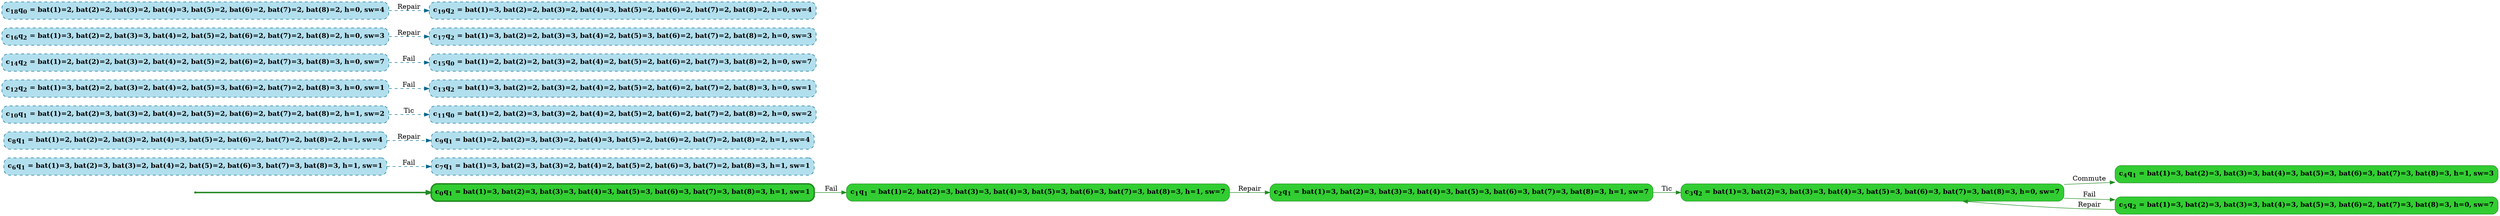 digraph g {

	rankdir="LR"

	__invisible__[shape="point", color="forestgreen"]
	c0q1[label=<<b>c<sub>0</sub>q<sub>1</sub> = bat(1)=3, bat(2)=3, bat(3)=3, bat(4)=3, bat(5)=3, bat(6)=3, bat(7)=3, bat(8)=3, h=1, sw=1</b>>, shape="box", style="rounded, filled", fillcolor="limegreen", color="forestgreen", penwidth=3] // Initial
	c1q1[label=<<b>c<sub>1</sub>q<sub>1</sub> = bat(1)=2, bat(2)=3, bat(3)=3, bat(4)=3, bat(5)=3, bat(6)=3, bat(7)=3, bat(8)=3, h=1, sw=7</b>>, shape="box", style="rounded, filled", fillcolor="limegreen", color="forestgreen"]
	c2q1[label=<<b>c<sub>2</sub>q<sub>1</sub> = bat(1)=3, bat(2)=3, bat(3)=3, bat(4)=3, bat(5)=3, bat(6)=3, bat(7)=3, bat(8)=3, h=1, sw=7</b>>, shape="box", style="rounded, filled", fillcolor="limegreen", color="forestgreen"]
	c3q2[label=<<b>c<sub>3</sub>q<sub>2</sub> = bat(1)=3, bat(2)=3, bat(3)=3, bat(4)=3, bat(5)=3, bat(6)=3, bat(7)=3, bat(8)=3, h=0, sw=7</b>>, shape="box", style="rounded, filled", fillcolor="limegreen", color="forestgreen"]
	c4q1[label=<<b>c<sub>4</sub>q<sub>1</sub> = bat(1)=3, bat(2)=3, bat(3)=3, bat(4)=3, bat(5)=3, bat(6)=3, bat(7)=3, bat(8)=3, h=1, sw=3</b>>, shape="box", style="rounded, filled", fillcolor="limegreen", color="forestgreen"]
	c5q2[label=<<b>c<sub>5</sub>q<sub>2</sub> = bat(1)=3, bat(2)=3, bat(3)=3, bat(4)=3, bat(5)=3, bat(6)=2, bat(7)=3, bat(8)=3, h=0, sw=7</b>>, shape="box", style="rounded, filled", fillcolor="limegreen", color="forestgreen"]
	c6q1[label=<<b>c<sub>6</sub>q<sub>1</sub> = bat(1)=3, bat(2)=3, bat(3)=2, bat(4)=2, bat(5)=2, bat(6)=3, bat(7)=3, bat(8)=3, h=1, sw=1</b>>, shape="box", style="rounded, filled, dashed", fillcolor="lightblue2", color="deepskyblue4"]
	c7q1[label=<<b>c<sub>7</sub>q<sub>1</sub> = bat(1)=3, bat(2)=3, bat(3)=2, bat(4)=2, bat(5)=2, bat(6)=3, bat(7)=2, bat(8)=3, h=1, sw=1</b>>, shape="box", style="rounded, filled, dashed", fillcolor="lightblue2", color="deepskyblue4"]
	c8q1[label=<<b>c<sub>8</sub>q<sub>1</sub> = bat(1)=2, bat(2)=2, bat(3)=2, bat(4)=3, bat(5)=2, bat(6)=2, bat(7)=2, bat(8)=2, h=1, sw=4</b>>, shape="box", style="rounded, filled, dashed", fillcolor="lightblue2", color="deepskyblue4"]
	c9q1[label=<<b>c<sub>9</sub>q<sub>1</sub> = bat(1)=2, bat(2)=3, bat(3)=2, bat(4)=3, bat(5)=2, bat(6)=2, bat(7)=2, bat(8)=2, h=1, sw=4</b>>, shape="box", style="rounded, filled, dashed", fillcolor="lightblue2", color="deepskyblue4"]
	c10q1[label=<<b>c<sub>10</sub>q<sub>1</sub> = bat(1)=2, bat(2)=3, bat(3)=2, bat(4)=2, bat(5)=2, bat(6)=2, bat(7)=2, bat(8)=2, h=1, sw=2</b>>, shape="box", style="rounded, filled, dashed", fillcolor="lightblue2", color="deepskyblue4"]
	c11q0[label=<<b>c<sub>11</sub>q<sub>0</sub> = bat(1)=2, bat(2)=3, bat(3)=2, bat(4)=2, bat(5)=2, bat(6)=2, bat(7)=2, bat(8)=2, h=0, sw=2</b>>, shape="box", style="rounded, filled, dashed", fillcolor="lightblue2", color="deepskyblue4"]
	c12q2[label=<<b>c<sub>12</sub>q<sub>2</sub> = bat(1)=3, bat(2)=2, bat(3)=2, bat(4)=2, bat(5)=3, bat(6)=2, bat(7)=2, bat(8)=3, h=0, sw=1</b>>, shape="box", style="rounded, filled, dashed", fillcolor="lightblue2", color="deepskyblue4"]
	c13q2[label=<<b>c<sub>13</sub>q<sub>2</sub> = bat(1)=3, bat(2)=2, bat(3)=2, bat(4)=2, bat(5)=2, bat(6)=2, bat(7)=2, bat(8)=3, h=0, sw=1</b>>, shape="box", style="rounded, filled, dashed", fillcolor="lightblue2", color="deepskyblue4"]
	c14q2[label=<<b>c<sub>14</sub>q<sub>2</sub> = bat(1)=2, bat(2)=2, bat(3)=2, bat(4)=2, bat(5)=2, bat(6)=2, bat(7)=3, bat(8)=3, h=0, sw=7</b>>, shape="box", style="rounded, filled, dashed", fillcolor="lightblue2", color="deepskyblue4"]
	c15q0[label=<<b>c<sub>15</sub>q<sub>0</sub> = bat(1)=2, bat(2)=2, bat(3)=2, bat(4)=2, bat(5)=2, bat(6)=2, bat(7)=3, bat(8)=2, h=0, sw=7</b>>, shape="box", style="rounded, filled, dashed", fillcolor="lightblue2", color="deepskyblue4"]
	c16q2[label=<<b>c<sub>16</sub>q<sub>2</sub> = bat(1)=3, bat(2)=2, bat(3)=3, bat(4)=2, bat(5)=2, bat(6)=2, bat(7)=2, bat(8)=2, h=0, sw=3</b>>, shape="box", style="rounded, filled, dashed", fillcolor="lightblue2", color="deepskyblue4"]
	c17q2[label=<<b>c<sub>17</sub>q<sub>2</sub> = bat(1)=3, bat(2)=2, bat(3)=3, bat(4)=2, bat(5)=3, bat(6)=2, bat(7)=2, bat(8)=2, h=0, sw=3</b>>, shape="box", style="rounded, filled, dashed", fillcolor="lightblue2", color="deepskyblue4"]
	c18q0[label=<<b>c<sub>18</sub>q<sub>0</sub> = bat(1)=2, bat(2)=2, bat(3)=2, bat(4)=3, bat(5)=2, bat(6)=2, bat(7)=2, bat(8)=2, h=0, sw=4</b>>, shape="box", style="rounded, filled, dashed", fillcolor="lightblue2", color="deepskyblue4"]
	c19q2[label=<<b>c<sub>19</sub>q<sub>2</sub> = bat(1)=3, bat(2)=2, bat(3)=2, bat(4)=3, bat(5)=2, bat(6)=2, bat(7)=2, bat(8)=2, h=0, sw=4</b>>, shape="box", style="rounded, filled, dashed", fillcolor="lightblue2", color="deepskyblue4"]

	__invisible__ -> c0q1[penwidth=3, color="forestgreen"]
	c0q1 -> c1q1[label=<Fail>, color="forestgreen"]
	c1q1 -> c2q1[label=<Repair>, color="forestgreen"]
	c2q1 -> c3q2[label=<Tic>, color="forestgreen"]
	c3q2 -> c4q1[label=<Commute>, color="forestgreen"]
	c3q2 -> c5q2[label=<Fail>, color="forestgreen"]
	c5q2 -> c3q2[label=<Repair>, color="forestgreen"]
	c6q1 -> c7q1[label=<Fail>, color="deepskyblue4", style="dashed"]
	c8q1 -> c9q1[label=<Repair>, color="deepskyblue4", style="dashed"]
	c10q1 -> c11q0[label=<Tic>, color="deepskyblue4", style="dashed"]
	c12q2 -> c13q2[label=<Fail>, color="deepskyblue4", style="dashed"]
	c14q2 -> c15q0[label=<Fail>, color="deepskyblue4", style="dashed"]
	c16q2 -> c17q2[label=<Repair>, color="deepskyblue4", style="dashed"]
	c18q0 -> c19q2[label=<Repair>, color="deepskyblue4", style="dashed"]

}
